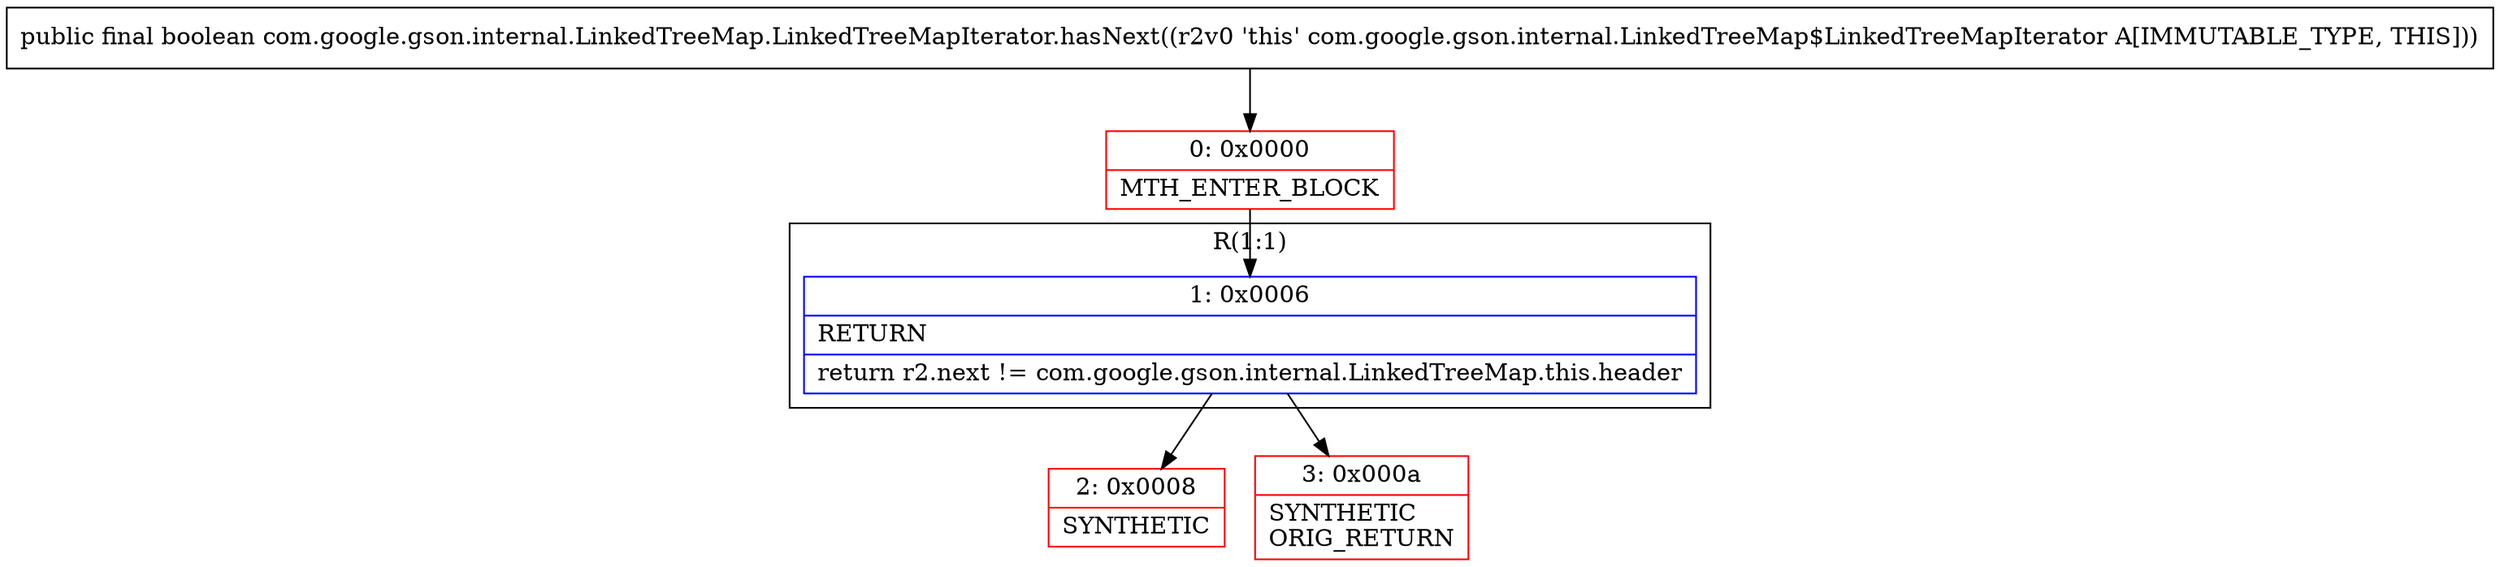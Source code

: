 digraph "CFG forcom.google.gson.internal.LinkedTreeMap.LinkedTreeMapIterator.hasNext()Z" {
subgraph cluster_Region_1604536774 {
label = "R(1:1)";
node [shape=record,color=blue];
Node_1 [shape=record,label="{1\:\ 0x0006|RETURN\l|return r2.next != com.google.gson.internal.LinkedTreeMap.this.header\l}"];
}
Node_0 [shape=record,color=red,label="{0\:\ 0x0000|MTH_ENTER_BLOCK\l}"];
Node_2 [shape=record,color=red,label="{2\:\ 0x0008|SYNTHETIC\l}"];
Node_3 [shape=record,color=red,label="{3\:\ 0x000a|SYNTHETIC\lORIG_RETURN\l}"];
MethodNode[shape=record,label="{public final boolean com.google.gson.internal.LinkedTreeMap.LinkedTreeMapIterator.hasNext((r2v0 'this' com.google.gson.internal.LinkedTreeMap$LinkedTreeMapIterator A[IMMUTABLE_TYPE, THIS])) }"];
MethodNode -> Node_0;
Node_1 -> Node_2;
Node_1 -> Node_3;
Node_0 -> Node_1;
}

